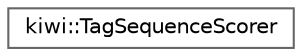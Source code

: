 digraph "Graphical Class Hierarchy"
{
 // LATEX_PDF_SIZE
  bgcolor="transparent";
  edge [fontname=Helvetica,fontsize=10,labelfontname=Helvetica,labelfontsize=10];
  node [fontname=Helvetica,fontsize=10,shape=box,height=0.2,width=0.4];
  rankdir="LR";
  Node0 [id="Node000000",label="kiwi::TagSequenceScorer",height=0.2,width=0.4,color="grey40", fillcolor="white", style="filled",URL="$classkiwi_1_1TagSequenceScorer.html",tooltip=" "];
}
